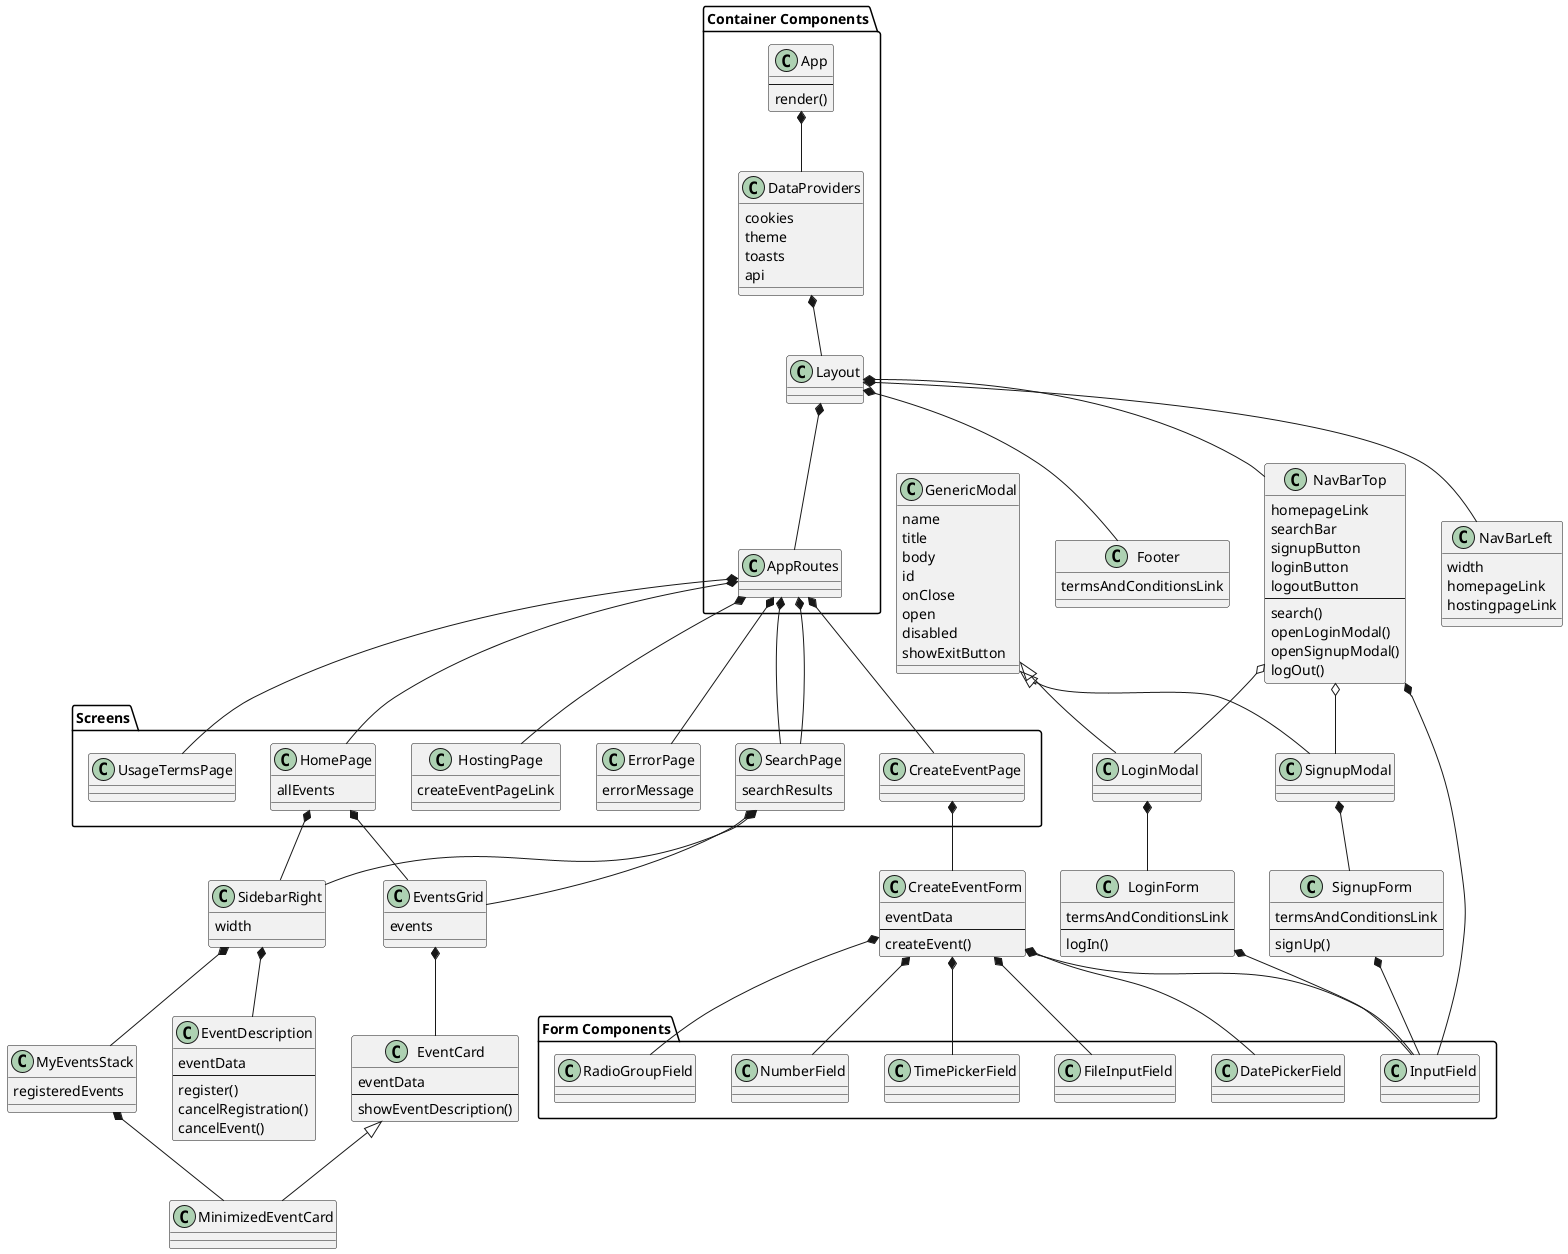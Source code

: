@startuml frontEndDiagrams

package "Container Components" {
    class App {
        --
        render()
    }
    class AppRoutes
    class DataProviders {
        cookies
        theme
        toasts
        api
    }
    class Layout

    App *-- DataProviders
    DataProviders *-- Layout
    Layout *-- AppRoutes
}
package Screens {
    class HomePage {
        allEvents
    }
    class CreateEventPage
    class ErrorPage {
        errorMessage
    }
    class HostingPage {
        createEventPageLink
    }
    class SearchPage {
        searchResults
    }
    class UsageTermsPage
}

AppRoutes *-- HomePage
AppRoutes *-- SearchPage
AppRoutes *-- UsageTermsPage
AppRoutes *-- ErrorPage
AppRoutes *-- SearchPage
AppRoutes *-- HostingPage
AppRoutes *-- CreateEventPage

class NavBarLeft {
    width
    homepageLink
    hostingpageLink
}

class NavBarTop {
    homepageLink
    searchBar
    signupButton
    loginButton
    logoutButton
    --
    search()
    openLoginModal()
    openSignupModal()
    logOut()
}

class Footer {
    termsAndConditionsLink
}

Layout *-- NavBarLeft
Layout *-- NavBarTop
Layout *-- Footer

class GenericModal {
    name
    title
    body
    id
    onClose
    open
    disabled
    showExitButton
}
class LoginModal
class SignupModal 

GenericModal <|-- LoginModal
GenericModal <|-- SignupModal

NavBarTop o-- LoginModal
NavBarTop o-- SignupModal

class SidebarRight {
    width
}
class MyEventsStack {
    registeredEvents
}
class EventDescription {
    eventData
    --
    register()
    cancelRegistration()
    cancelEvent()
}
class EventCard {
    eventData
    --
    showEventDescription()
}
class MinimizedEventCard

EventCard <|-- MinimizedEventCard
MyEventsStack *-- MinimizedEventCard

SidebarRight *-- MyEventsStack
SidebarRight *-- EventDescription

class EventsGrid {
    events
}

EventsGrid *-- EventCard

HomePage *-- SidebarRight
HomePage *-- EventsGrid

SearchPage *-- SidebarRight
SearchPage *-- EventsGrid

class CreateEventForm {
    eventData
    --
    createEvent()
}

class SignupForm {
    termsAndConditionsLink
    --
    signUp()
}

class LoginForm {
    termsAndConditionsLink
    --
    logIn()
}

SignupModal *-- SignupForm
LoginModal *-- LoginForm
CreateEventPage *-- CreateEventForm

package "Form Components" {
    class DatePickerField
    class FileInputField
    class InputField
    class NumberField
    class RadioGroupField
    class TimePickerField
}

CreateEventForm *-- DatePickerField
CreateEventForm *-- FileInputField
CreateEventForm *-- InputField
CreateEventForm *-- NumberField
CreateEventForm *-- RadioGroupField
CreateEventForm *-- TimePickerField

SignupForm *-- InputField

LoginForm *-- InputField

NavBarTop *-- InputField
@enduml